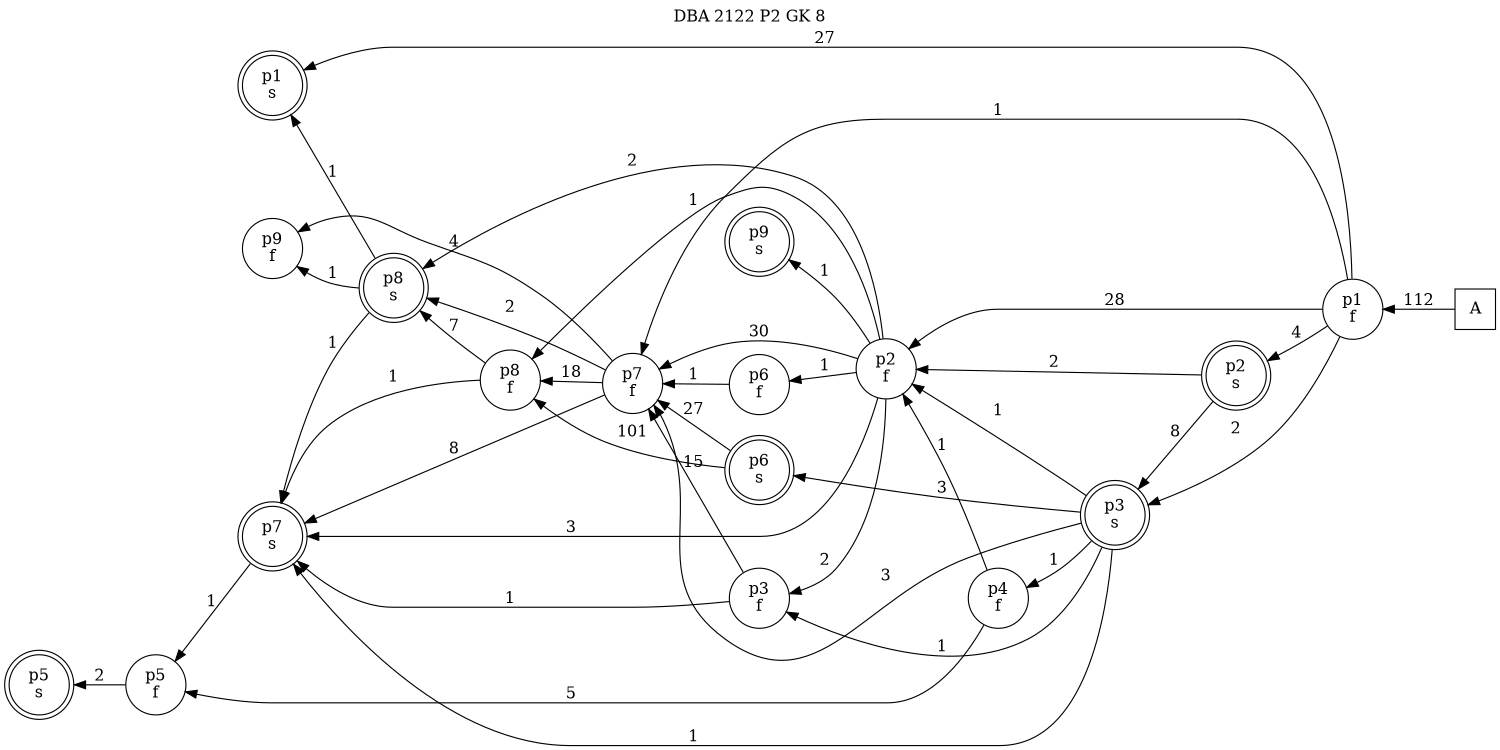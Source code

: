 digraph DBA_2122_P2_GK_8_GOOD {
labelloc="tl"
label= " DBA 2122 P2 GK 8 "
rankdir="RL";
graph [ size=" 10 , 10 !"]

"A" [shape="square" label="A"]
"p1_f" [shape="circle" label="p1
f"]
"p1_s" [shape="doublecircle" label="p1
s"]
"p2_f" [shape="circle" label="p2
f"]
"p2_s" [shape="doublecircle" label="p2
s"]
"p3_f" [shape="circle" label="p3
f"]
"p3_s" [shape="doublecircle" label="p3
s"]
"p4_f" [shape="circle" label="p4
f"]
"p5_f" [shape="circle" label="p5
f"]
"p5_s" [shape="doublecircle" label="p5
s"]
"p6_s" [shape="doublecircle" label="p6
s"]
"p7_f" [shape="circle" label="p7
f"]
"p7_s" [shape="doublecircle" label="p7
s"]
"p8_f" [shape="circle" label="p8
f"]
"p8_s" [shape="doublecircle" label="p8
s"]
"p6_f" [shape="circle" label="p6
f"]
"p9_f" [shape="circle" label="p9
f"]
"p9_s" [shape="doublecircle" label="p9
s"]
"A" -> "p1_f" [ label=112]
"p1_f" -> "p1_s" [ label=27]
"p1_f" -> "p2_f" [ label=28]
"p1_f" -> "p2_s" [ label=4]
"p1_f" -> "p3_s" [ label=2]
"p1_f" -> "p7_f" [ label=1]
"p2_f" -> "p3_f" [ label=2]
"p2_f" -> "p7_f" [ label=30]
"p2_f" -> "p7_s" [ label=3]
"p2_f" -> "p8_f" [ label=1]
"p2_f" -> "p8_s" [ label=2]
"p2_f" -> "p6_f" [ label=1]
"p2_f" -> "p9_s" [ label=1]
"p2_s" -> "p2_f" [ label=2]
"p2_s" -> "p3_s" [ label=8]
"p3_f" -> "p7_f" [ label=15]
"p3_f" -> "p7_s" [ label=1]
"p3_s" -> "p2_f" [ label=1]
"p3_s" -> "p3_f" [ label=1]
"p3_s" -> "p4_f" [ label=1]
"p3_s" -> "p6_s" [ label=3]
"p3_s" -> "p7_f" [ label=3]
"p3_s" -> "p7_s" [ label=1]
"p4_f" -> "p2_f" [ label=1]
"p4_f" -> "p5_f" [ label=5]
"p5_f" -> "p5_s" [ label=2]
"p6_s" -> "p7_f" [ label=27]
"p6_s" -> "p8_f" [ label=101]
"p7_f" -> "p7_s" [ label=8]
"p7_f" -> "p8_f" [ label=18]
"p7_f" -> "p8_s" [ label=2]
"p7_f" -> "p9_f" [ label=4]
"p7_s" -> "p5_f" [ label=1]
"p8_f" -> "p7_s" [ label=1]
"p8_f" -> "p8_s" [ label=7]
"p8_s" -> "p1_s" [ label=1]
"p8_s" -> "p7_s" [ label=1]
"p8_s" -> "p9_f" [ label=1]
"p6_f" -> "p7_f" [ label=1]
}
